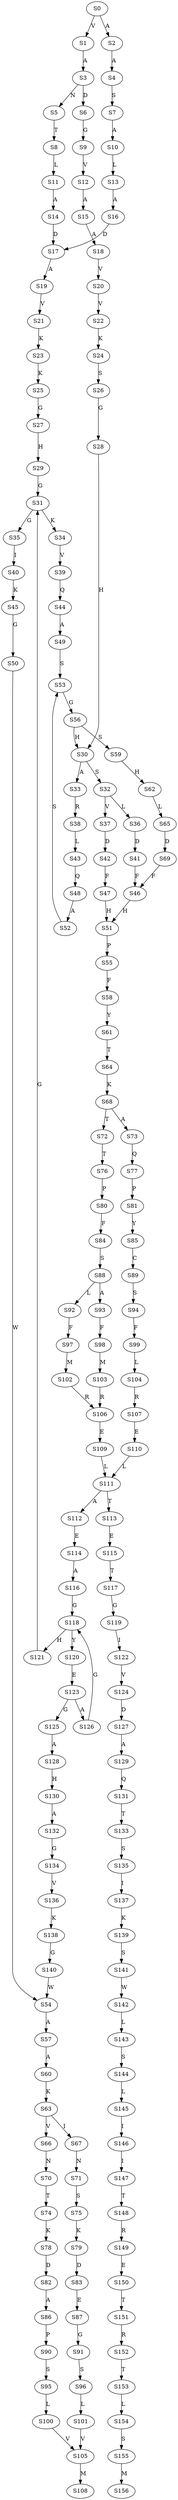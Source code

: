 strict digraph  {
	S0 -> S1 [ label = V ];
	S0 -> S2 [ label = A ];
	S1 -> S3 [ label = A ];
	S2 -> S4 [ label = A ];
	S3 -> S5 [ label = N ];
	S3 -> S6 [ label = D ];
	S4 -> S7 [ label = S ];
	S5 -> S8 [ label = T ];
	S6 -> S9 [ label = G ];
	S7 -> S10 [ label = A ];
	S8 -> S11 [ label = L ];
	S9 -> S12 [ label = V ];
	S10 -> S13 [ label = L ];
	S11 -> S14 [ label = A ];
	S12 -> S15 [ label = A ];
	S13 -> S16 [ label = A ];
	S14 -> S17 [ label = D ];
	S15 -> S18 [ label = A ];
	S16 -> S17 [ label = D ];
	S17 -> S19 [ label = A ];
	S18 -> S20 [ label = V ];
	S19 -> S21 [ label = V ];
	S20 -> S22 [ label = V ];
	S21 -> S23 [ label = K ];
	S22 -> S24 [ label = K ];
	S23 -> S25 [ label = K ];
	S24 -> S26 [ label = S ];
	S25 -> S27 [ label = G ];
	S26 -> S28 [ label = G ];
	S27 -> S29 [ label = H ];
	S28 -> S30 [ label = H ];
	S29 -> S31 [ label = G ];
	S30 -> S32 [ label = S ];
	S30 -> S33 [ label = A ];
	S31 -> S34 [ label = K ];
	S31 -> S35 [ label = G ];
	S32 -> S36 [ label = L ];
	S32 -> S37 [ label = V ];
	S33 -> S38 [ label = R ];
	S34 -> S39 [ label = V ];
	S35 -> S40 [ label = I ];
	S36 -> S41 [ label = D ];
	S37 -> S42 [ label = D ];
	S38 -> S43 [ label = L ];
	S39 -> S44 [ label = Q ];
	S40 -> S45 [ label = K ];
	S41 -> S46 [ label = F ];
	S42 -> S47 [ label = F ];
	S43 -> S48 [ label = Q ];
	S44 -> S49 [ label = A ];
	S45 -> S50 [ label = G ];
	S46 -> S51 [ label = H ];
	S47 -> S51 [ label = H ];
	S48 -> S52 [ label = A ];
	S49 -> S53 [ label = S ];
	S50 -> S54 [ label = W ];
	S51 -> S55 [ label = P ];
	S52 -> S53 [ label = S ];
	S53 -> S56 [ label = G ];
	S54 -> S57 [ label = A ];
	S55 -> S58 [ label = F ];
	S56 -> S30 [ label = H ];
	S56 -> S59 [ label = S ];
	S57 -> S60 [ label = A ];
	S58 -> S61 [ label = Y ];
	S59 -> S62 [ label = H ];
	S60 -> S63 [ label = K ];
	S61 -> S64 [ label = T ];
	S62 -> S65 [ label = L ];
	S63 -> S66 [ label = V ];
	S63 -> S67 [ label = I ];
	S64 -> S68 [ label = K ];
	S65 -> S69 [ label = D ];
	S66 -> S70 [ label = N ];
	S67 -> S71 [ label = N ];
	S68 -> S72 [ label = T ];
	S68 -> S73 [ label = A ];
	S69 -> S46 [ label = F ];
	S70 -> S74 [ label = T ];
	S71 -> S75 [ label = S ];
	S72 -> S76 [ label = T ];
	S73 -> S77 [ label = Q ];
	S74 -> S78 [ label = K ];
	S75 -> S79 [ label = K ];
	S76 -> S80 [ label = P ];
	S77 -> S81 [ label = P ];
	S78 -> S82 [ label = D ];
	S79 -> S83 [ label = D ];
	S80 -> S84 [ label = F ];
	S81 -> S85 [ label = Y ];
	S82 -> S86 [ label = A ];
	S83 -> S87 [ label = E ];
	S84 -> S88 [ label = S ];
	S85 -> S89 [ label = C ];
	S86 -> S90 [ label = P ];
	S87 -> S91 [ label = G ];
	S88 -> S92 [ label = L ];
	S88 -> S93 [ label = A ];
	S89 -> S94 [ label = S ];
	S90 -> S95 [ label = S ];
	S91 -> S96 [ label = S ];
	S92 -> S97 [ label = F ];
	S93 -> S98 [ label = F ];
	S94 -> S99 [ label = F ];
	S95 -> S100 [ label = L ];
	S96 -> S101 [ label = L ];
	S97 -> S102 [ label = M ];
	S98 -> S103 [ label = M ];
	S99 -> S104 [ label = L ];
	S100 -> S105 [ label = V ];
	S101 -> S105 [ label = V ];
	S102 -> S106 [ label = R ];
	S103 -> S106 [ label = R ];
	S104 -> S107 [ label = R ];
	S105 -> S108 [ label = M ];
	S106 -> S109 [ label = E ];
	S107 -> S110 [ label = E ];
	S109 -> S111 [ label = L ];
	S110 -> S111 [ label = L ];
	S111 -> S112 [ label = A ];
	S111 -> S113 [ label = T ];
	S112 -> S114 [ label = E ];
	S113 -> S115 [ label = E ];
	S114 -> S116 [ label = A ];
	S115 -> S117 [ label = T ];
	S116 -> S118 [ label = G ];
	S117 -> S119 [ label = G ];
	S118 -> S120 [ label = Y ];
	S118 -> S121 [ label = H ];
	S119 -> S122 [ label = I ];
	S120 -> S123 [ label = E ];
	S121 -> S31 [ label = G ];
	S122 -> S124 [ label = V ];
	S123 -> S125 [ label = G ];
	S123 -> S126 [ label = A ];
	S124 -> S127 [ label = D ];
	S125 -> S128 [ label = A ];
	S126 -> S118 [ label = G ];
	S127 -> S129 [ label = A ];
	S128 -> S130 [ label = H ];
	S129 -> S131 [ label = Q ];
	S130 -> S132 [ label = A ];
	S131 -> S133 [ label = T ];
	S132 -> S134 [ label = G ];
	S133 -> S135 [ label = S ];
	S134 -> S136 [ label = V ];
	S135 -> S137 [ label = I ];
	S136 -> S138 [ label = K ];
	S137 -> S139 [ label = K ];
	S138 -> S140 [ label = G ];
	S139 -> S141 [ label = S ];
	S140 -> S54 [ label = W ];
	S141 -> S142 [ label = W ];
	S142 -> S143 [ label = L ];
	S143 -> S144 [ label = S ];
	S144 -> S145 [ label = L ];
	S145 -> S146 [ label = I ];
	S146 -> S147 [ label = I ];
	S147 -> S148 [ label = T ];
	S148 -> S149 [ label = R ];
	S149 -> S150 [ label = E ];
	S150 -> S151 [ label = T ];
	S151 -> S152 [ label = R ];
	S152 -> S153 [ label = T ];
	S153 -> S154 [ label = L ];
	S154 -> S155 [ label = S ];
	S155 -> S156 [ label = M ];
}

